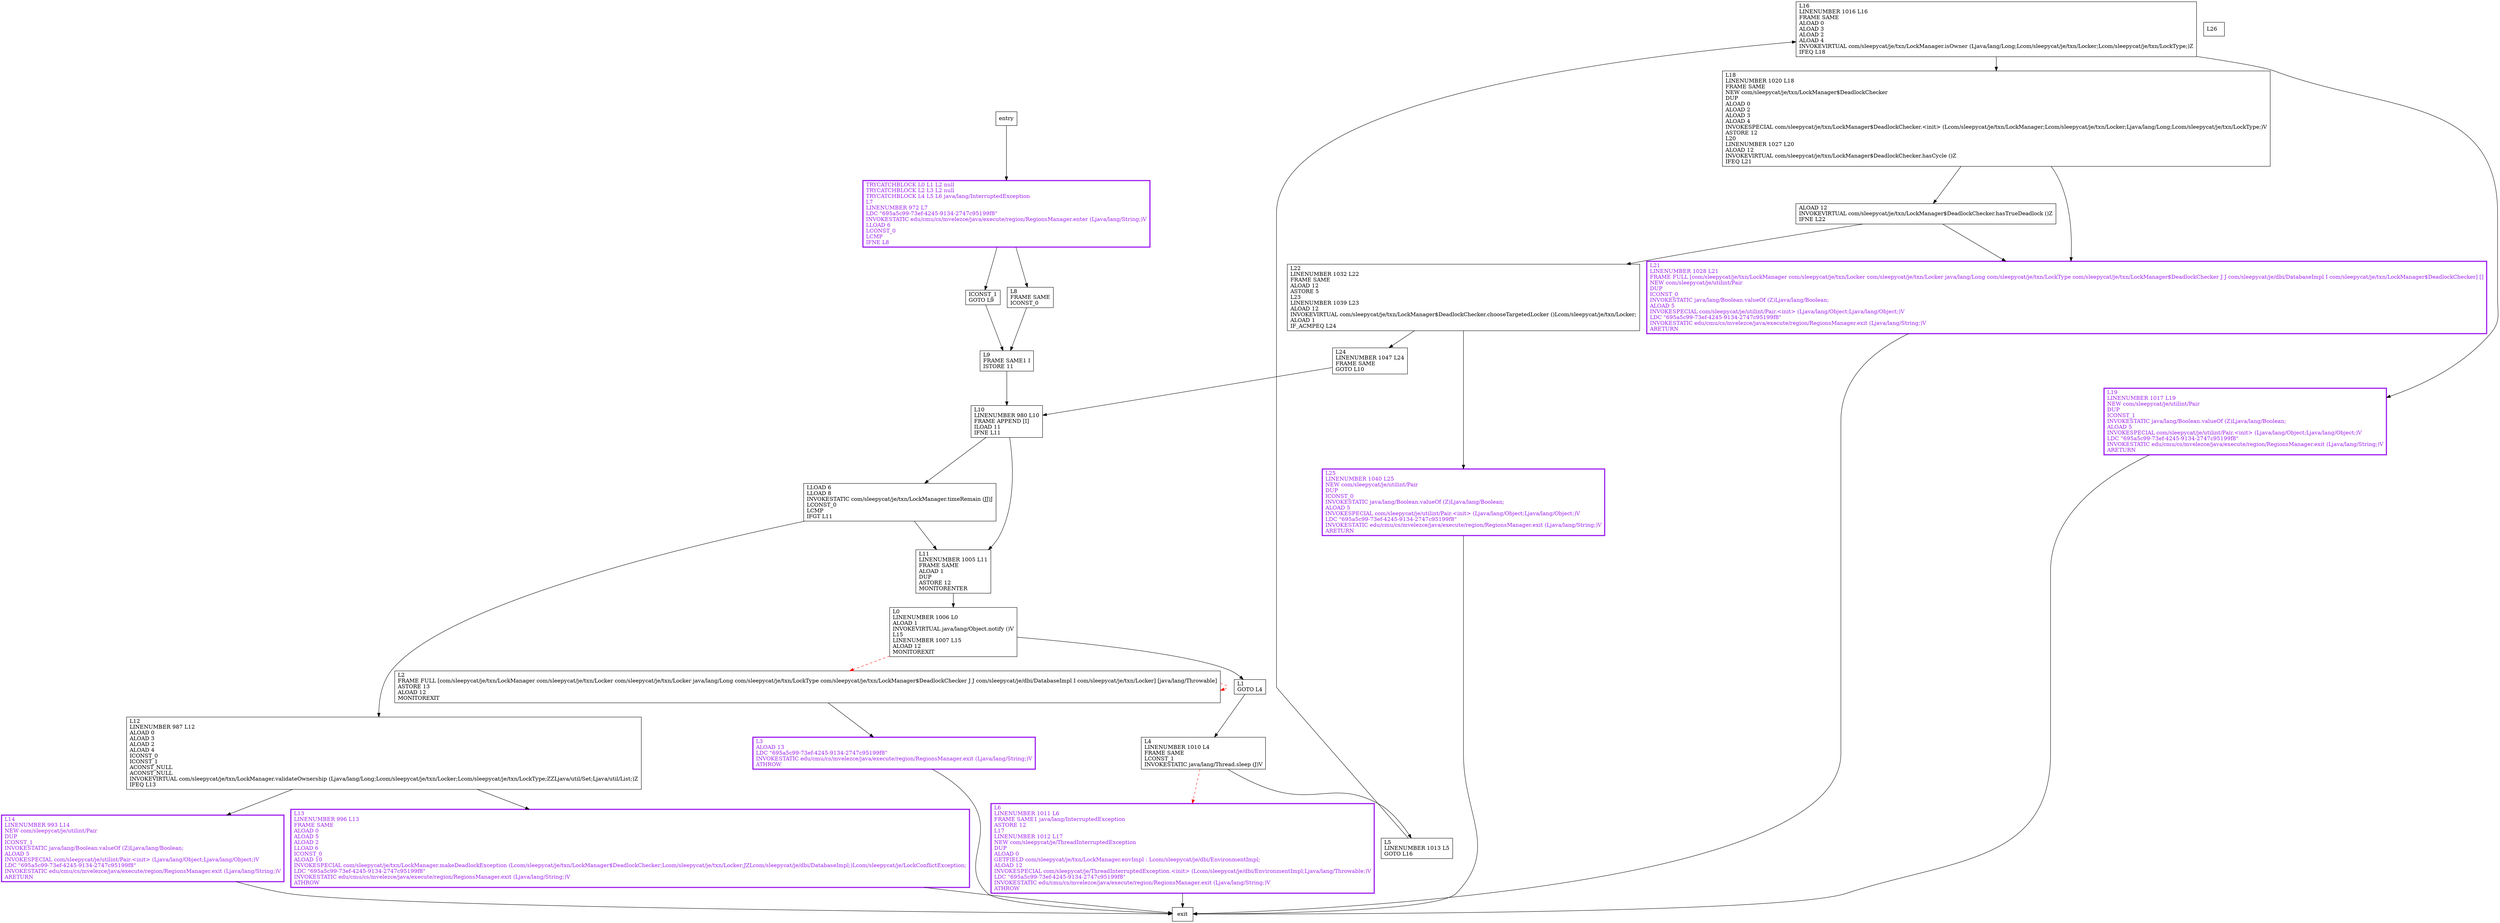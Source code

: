digraph notifyVictim {
node [shape=record];
2101534081 [label="L16\lLINENUMBER 1016 L16\lFRAME SAME\lALOAD 0\lALOAD 3\lALOAD 2\lALOAD 4\lINVOKEVIRTUAL com/sleepycat/je/txn/LockManager.isOwner (Ljava/lang/Long;Lcom/sleepycat/je/txn/Locker;Lcom/sleepycat/je/txn/LockType;)Z\lIFEQ L18\l"];
810922838 [label="L14\lLINENUMBER 993 L14\lNEW com/sleepycat/je/utilint/Pair\lDUP\lICONST_1\lINVOKESTATIC java/lang/Boolean.valueOf (Z)Ljava/lang/Boolean;\lALOAD 5\lINVOKESPECIAL com/sleepycat/je/utilint/Pair.\<init\> (Ljava/lang/Object;Ljava/lang/Object;)V\lLDC \"695a5c99-73ef-4245-9134-2747c95199f8\"\lINVOKESTATIC edu/cmu/cs/mvelezce/java/execute/region/RegionsManager.exit (Ljava/lang/String;)V\lARETURN\l"];
1955582529 [label="ALOAD 12\lINVOKEVIRTUAL com/sleepycat/je/txn/LockManager$DeadlockChecker.hasTrueDeadlock ()Z\lIFNE L22\l"];
308821205 [label="L4\lLINENUMBER 1010 L4\lFRAME SAME\lLCONST_1\lINVOKESTATIC java/lang/Thread.sleep (J)V\l"];
1062003062 [label="L9\lFRAME SAME1 I\lISTORE 11\l"];
1337492555 [label="L1\lGOTO L4\l"];
533375724 [label="L21\lLINENUMBER 1028 L21\lFRAME FULL [com/sleepycat/je/txn/LockManager com/sleepycat/je/txn/Locker com/sleepycat/je/txn/Locker java/lang/Long com/sleepycat/je/txn/LockType com/sleepycat/je/txn/LockManager$DeadlockChecker J J com/sleepycat/je/dbi/DatabaseImpl I com/sleepycat/je/txn/LockManager$DeadlockChecker] []\lNEW com/sleepycat/je/utilint/Pair\lDUP\lICONST_0\lINVOKESTATIC java/lang/Boolean.valueOf (Z)Ljava/lang/Boolean;\lALOAD 5\lINVOKESPECIAL com/sleepycat/je/utilint/Pair.\<init\> (Ljava/lang/Object;Ljava/lang/Object;)V\lLDC \"695a5c99-73ef-4245-9134-2747c95199f8\"\lINVOKESTATIC edu/cmu/cs/mvelezce/java/execute/region/RegionsManager.exit (Ljava/lang/String;)V\lARETURN\l"];
596499199 [label="L11\lLINENUMBER 1005 L11\lFRAME SAME\lALOAD 1\lDUP\lASTORE 12\lMONITORENTER\l"];
604965317 [label="L22\lLINENUMBER 1032 L22\lFRAME SAME\lALOAD 12\lASTORE 5\lL23\lLINENUMBER 1039 L23\lALOAD 12\lINVOKEVIRTUAL com/sleepycat/je/txn/LockManager$DeadlockChecker.chooseTargetedLocker ()Lcom/sleepycat/je/txn/Locker;\lALOAD 1\lIF_ACMPEQ L24\l"];
403151622 [label="L10\lLINENUMBER 980 L10\lFRAME APPEND [I]\lILOAD 11\lIFNE L11\l"];
1609147238 [label="L13\lLINENUMBER 996 L13\lFRAME SAME\lALOAD 0\lALOAD 5\lALOAD 2\lLLOAD 6\lICONST_0\lALOAD 10\lINVOKESPECIAL com/sleepycat/je/txn/LockManager.makeDeadlockException (Lcom/sleepycat/je/txn/LockManager$DeadlockChecker;Lcom/sleepycat/je/txn/Locker;JZLcom/sleepycat/je/dbi/DatabaseImpl;)Lcom/sleepycat/je/LockConflictException;\lLDC \"695a5c99-73ef-4245-9134-2747c95199f8\"\lINVOKESTATIC edu/cmu/cs/mvelezce/java/execute/region/RegionsManager.exit (Ljava/lang/String;)V\lATHROW\l"];
631315951 [label="L26\l"];
1709278216 [label="L24\lLINENUMBER 1047 L24\lFRAME SAME\lGOTO L10\l"];
1839683037 [label="ICONST_1\lGOTO L9\l"];
1056589891 [label="L8\lFRAME SAME\lICONST_0\l"];
792125330 [label="L25\lLINENUMBER 1040 L25\lNEW com/sleepycat/je/utilint/Pair\lDUP\lICONST_0\lINVOKESTATIC java/lang/Boolean.valueOf (Z)Ljava/lang/Boolean;\lALOAD 5\lINVOKESPECIAL com/sleepycat/je/utilint/Pair.\<init\> (Ljava/lang/Object;Ljava/lang/Object;)V\lLDC \"695a5c99-73ef-4245-9134-2747c95199f8\"\lINVOKESTATIC edu/cmu/cs/mvelezce/java/execute/region/RegionsManager.exit (Ljava/lang/String;)V\lARETURN\l"];
2064828585 [label="L12\lLINENUMBER 987 L12\lALOAD 0\lALOAD 3\lALOAD 2\lALOAD 4\lICONST_0\lICONST_1\lACONST_NULL\lACONST_NULL\lINVOKEVIRTUAL com/sleepycat/je/txn/LockManager.validateOwnership (Ljava/lang/Long;Lcom/sleepycat/je/txn/Locker;Lcom/sleepycat/je/txn/LockType;ZZLjava/util/Set;Ljava/util/List;)Z\lIFEQ L13\l"];
35153658 [label="L18\lLINENUMBER 1020 L18\lFRAME SAME\lNEW com/sleepycat/je/txn/LockManager$DeadlockChecker\lDUP\lALOAD 0\lALOAD 2\lALOAD 3\lALOAD 4\lINVOKESPECIAL com/sleepycat/je/txn/LockManager$DeadlockChecker.\<init\> (Lcom/sleepycat/je/txn/LockManager;Lcom/sleepycat/je/txn/Locker;Ljava/lang/Long;Lcom/sleepycat/je/txn/LockType;)V\lASTORE 12\lL20\lLINENUMBER 1027 L20\lALOAD 12\lINVOKEVIRTUAL com/sleepycat/je/txn/LockManager$DeadlockChecker.hasCycle ()Z\lIFEQ L21\l"];
1360634643 [label="L2\lFRAME FULL [com/sleepycat/je/txn/LockManager com/sleepycat/je/txn/Locker com/sleepycat/je/txn/Locker java/lang/Long com/sleepycat/je/txn/LockType com/sleepycat/je/txn/LockManager$DeadlockChecker J J com/sleepycat/je/dbi/DatabaseImpl I com/sleepycat/je/txn/Locker] [java/lang/Throwable]\lASTORE 13\lALOAD 12\lMONITOREXIT\l"];
898952491 [label="L0\lLINENUMBER 1006 L0\lALOAD 1\lINVOKEVIRTUAL java/lang/Object.notify ()V\lL15\lLINENUMBER 1007 L15\lALOAD 12\lMONITOREXIT\l"];
276305152 [label="L19\lLINENUMBER 1017 L19\lNEW com/sleepycat/je/utilint/Pair\lDUP\lICONST_1\lINVOKESTATIC java/lang/Boolean.valueOf (Z)Ljava/lang/Boolean;\lALOAD 5\lINVOKESPECIAL com/sleepycat/je/utilint/Pair.\<init\> (Ljava/lang/Object;Ljava/lang/Object;)V\lLDC \"695a5c99-73ef-4245-9134-2747c95199f8\"\lINVOKESTATIC edu/cmu/cs/mvelezce/java/execute/region/RegionsManager.exit (Ljava/lang/String;)V\lARETURN\l"];
924637817 [label="TRYCATCHBLOCK L0 L1 L2 null\lTRYCATCHBLOCK L2 L3 L2 null\lTRYCATCHBLOCK L4 L5 L6 java/lang/InterruptedException\lL7\lLINENUMBER 972 L7\lLDC \"695a5c99-73ef-4245-9134-2747c95199f8\"\lINVOKESTATIC edu/cmu/cs/mvelezce/java/execute/region/RegionsManager.enter (Ljava/lang/String;)V\lLLOAD 6\lLCONST_0\lLCMP\lIFNE L8\l"];
98844952 [label="L6\lLINENUMBER 1011 L6\lFRAME SAME1 java/lang/InterruptedException\lASTORE 12\lL17\lLINENUMBER 1012 L17\lNEW com/sleepycat/je/ThreadInterruptedException\lDUP\lALOAD 0\lGETFIELD com/sleepycat/je/txn/LockManager.envImpl : Lcom/sleepycat/je/dbi/EnvironmentImpl;\lALOAD 12\lINVOKESPECIAL com/sleepycat/je/ThreadInterruptedException.\<init\> (Lcom/sleepycat/je/dbi/EnvironmentImpl;Ljava/lang/Throwable;)V\lLDC \"695a5c99-73ef-4245-9134-2747c95199f8\"\lINVOKESTATIC edu/cmu/cs/mvelezce/java/execute/region/RegionsManager.exit (Ljava/lang/String;)V\lATHROW\l"];
8873051 [label="L3\lALOAD 13\lLDC \"695a5c99-73ef-4245-9134-2747c95199f8\"\lINVOKESTATIC edu/cmu/cs/mvelezce/java/execute/region/RegionsManager.exit (Ljava/lang/String;)V\lATHROW\l"];
1951625237 [label="LLOAD 6\lLLOAD 8\lINVOKESTATIC com/sleepycat/je/txn/LockManager.timeRemain (JJ)J\lLCONST_0\lLCMP\lIFGT L11\l"];
435775503 [label="L5\lLINENUMBER 1013 L5\lGOTO L16\l"];
entry;
exit;
2101534081 -> 276305152
2101534081 -> 35153658
810922838 -> exit
1955582529 -> 533375724
1955582529 -> 604965317
308821205 -> 98844952 [style=dashed, color=red]
308821205 -> 435775503
1062003062 -> 403151622
1337492555 -> 308821205
533375724 -> exit
596499199 -> 898952491
604965317 -> 1709278216
604965317 -> 792125330
403151622 -> 596499199
403151622 -> 1951625237
1609147238 -> exit
1709278216 -> 403151622
1839683037 -> 1062003062
1056589891 -> 1062003062
792125330 -> exit
2064828585 -> 810922838
2064828585 -> 1609147238
35153658 -> 1955582529
35153658 -> 533375724
entry -> 924637817
1360634643 -> 1360634643 [style=dashed, color=red]
1360634643 -> 8873051
898952491 -> 1360634643 [style=dashed, color=red]
898952491 -> 1337492555
276305152 -> exit
924637817 -> 1839683037
924637817 -> 1056589891
98844952 -> exit
8873051 -> exit
1951625237 -> 596499199
1951625237 -> 2064828585
435775503 -> 2101534081
810922838[fontcolor="purple", penwidth=3, color="purple"];
276305152[fontcolor="purple", penwidth=3, color="purple"];
533375724[fontcolor="purple", penwidth=3, color="purple"];
924637817[fontcolor="purple", penwidth=3, color="purple"];
792125330[fontcolor="purple", penwidth=3, color="purple"];
98844952[fontcolor="purple", penwidth=3, color="purple"];
8873051[fontcolor="purple", penwidth=3, color="purple"];
1609147238[fontcolor="purple", penwidth=3, color="purple"];
}
